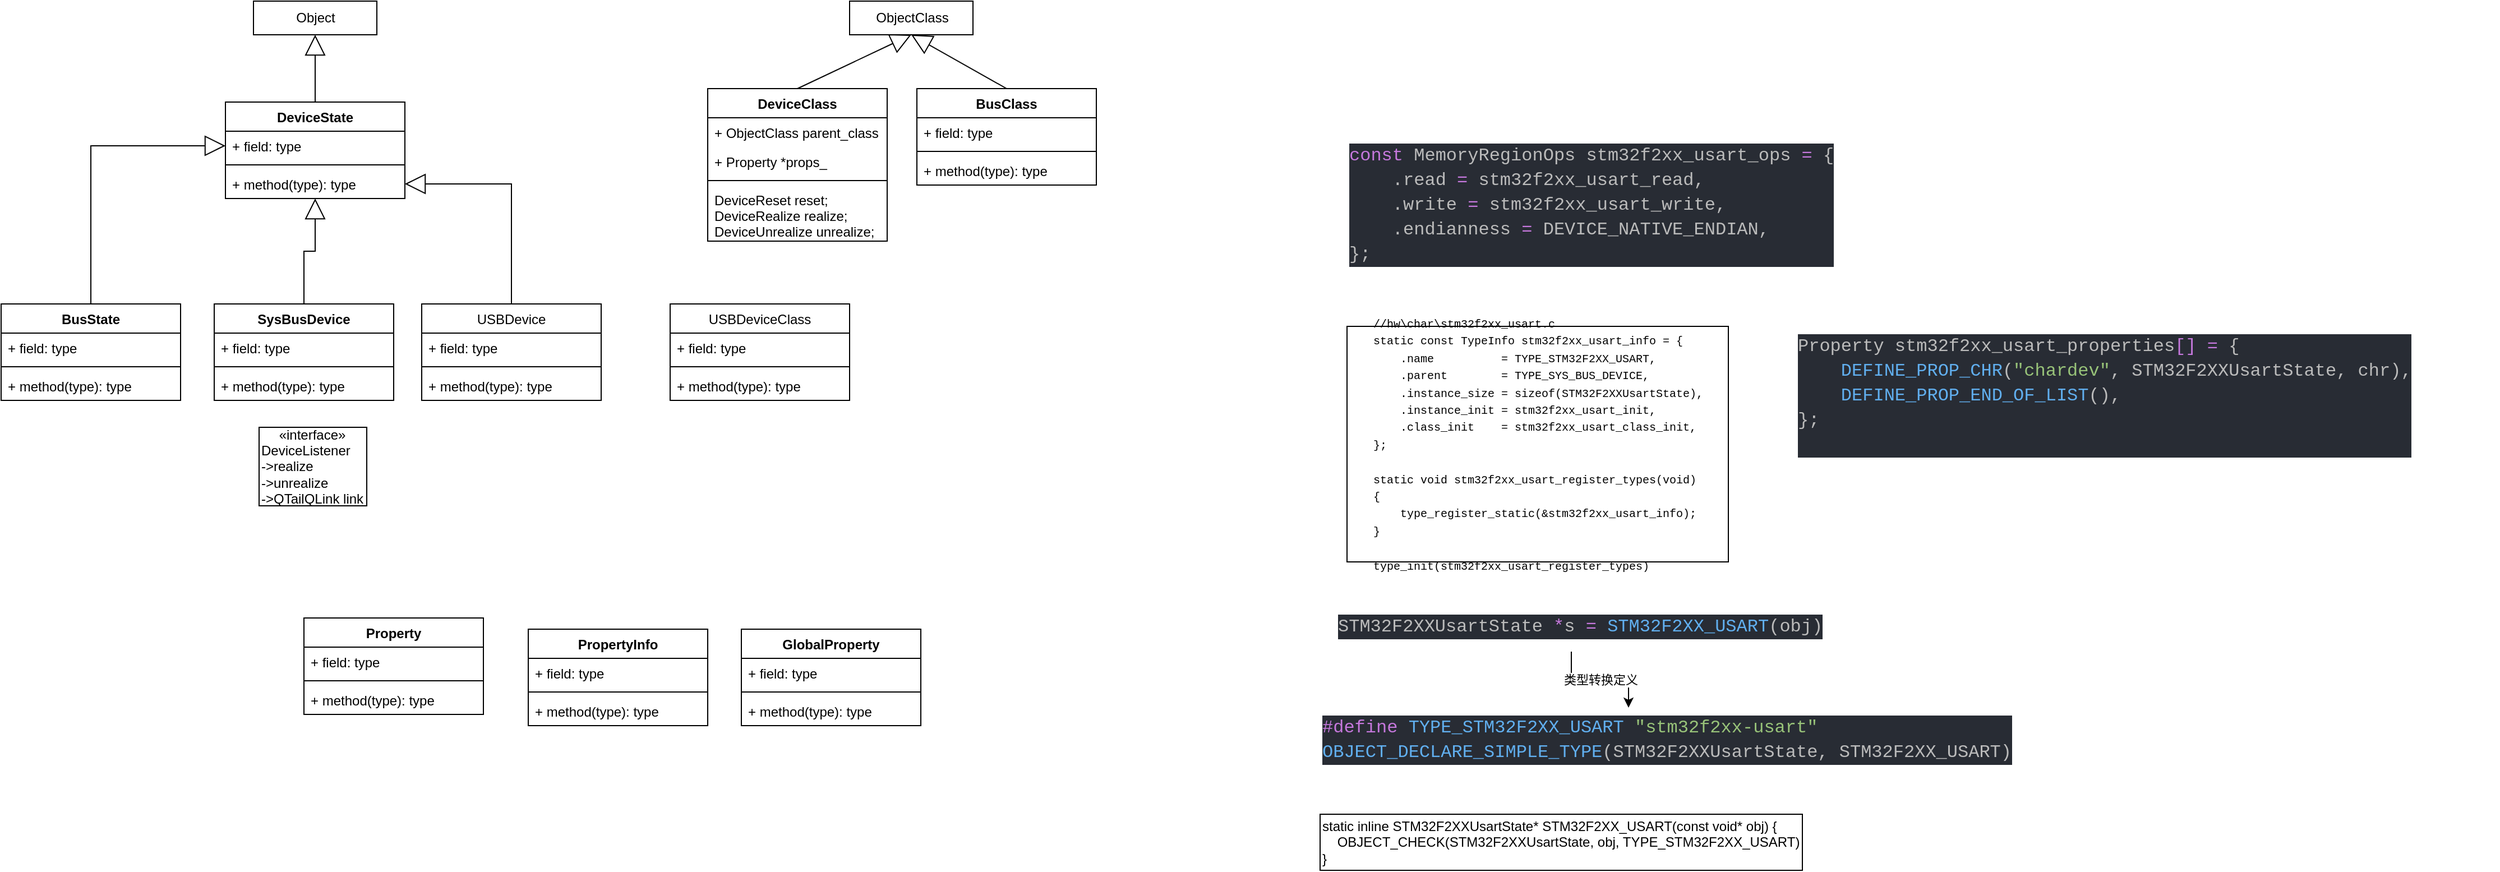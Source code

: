 <mxfile version="16.5.4" type="github">
  <diagram id="gYynSZKOYsOQM2wcODcH" name="Page-1">
    <mxGraphModel dx="2249" dy="2018" grid="1" gridSize="10" guides="1" tooltips="1" connect="1" arrows="1" fold="1" page="1" pageScale="1" pageWidth="827" pageHeight="1169" math="0" shadow="0">
      <root>
        <mxCell id="0" />
        <mxCell id="1" parent="0" />
        <mxCell id="OJSFKAHnHgMdeHk7zM6y-1" value="&lt;div style=&quot;color: rgb(187 , 187 , 187) ; font-family: &amp;#34;consolas&amp;#34; , &amp;#34;courier new&amp;#34; , monospace ; font-size: 10px ; font-style: normal ; font-weight: 400 ; letter-spacing: normal ; text-align: left ; text-indent: 0px ; text-transform: none ; word-spacing: 0px&quot;&gt;&lt;br&gt;&lt;/div&gt;" style="text;whiteSpace=wrap;html=1;rounded=0;strokeColor=none;fillColor=none;gradientColor=#ffffff;" vertex="1" parent="1">
          <mxGeometry x="1667" y="320" width="350" height="210" as="geometry" />
        </mxCell>
        <mxCell id="OJSFKAHnHgMdeHk7zM6y-3" value="&lt;div style=&quot;text-align: left&quot;&gt;&lt;div&gt;&lt;font face=&quot;consolas, courier new, monospace&quot;&gt;&lt;span style=&quot;font-size: 10px&quot;&gt;//&lt;/span&gt;&lt;/font&gt;&lt;span style=&quot;font-size: 10px&quot;&gt;&lt;font face=&quot;consolas, courier new, monospace&quot;&gt;hw\char\stm32f2xx_usart.c&lt;/font&gt;&lt;/span&gt;&lt;/div&gt;&lt;div&gt;&lt;font face=&quot;consolas, courier new, monospace&quot;&gt;&lt;span style=&quot;font-size: 10px&quot;&gt;static const TypeInfo stm32f2xx_usart_info = {&lt;/span&gt;&lt;/font&gt;&lt;/div&gt;&lt;div&gt;&lt;font face=&quot;consolas, courier new, monospace&quot;&gt;&lt;span style=&quot;font-size: 10px&quot;&gt;&amp;nbsp; &amp;nbsp; .name&amp;nbsp; &amp;nbsp; &amp;nbsp; &amp;nbsp; &amp;nbsp; = TYPE_STM32F2XX_USART,&lt;/span&gt;&lt;/font&gt;&lt;/div&gt;&lt;div&gt;&lt;font face=&quot;consolas, courier new, monospace&quot;&gt;&lt;span style=&quot;font-size: 10px&quot;&gt;&amp;nbsp; &amp;nbsp; .parent&amp;nbsp; &amp;nbsp; &amp;nbsp; &amp;nbsp; = TYPE_SYS_BUS_DEVICE,&lt;/span&gt;&lt;/font&gt;&lt;/div&gt;&lt;div&gt;&lt;font face=&quot;consolas, courier new, monospace&quot;&gt;&lt;span style=&quot;font-size: 10px&quot;&gt;&amp;nbsp; &amp;nbsp; .instance_size = sizeof(STM32F2XXUsartState),&lt;/span&gt;&lt;/font&gt;&lt;/div&gt;&lt;div&gt;&lt;font face=&quot;consolas, courier new, monospace&quot;&gt;&lt;span style=&quot;font-size: 10px&quot;&gt;&amp;nbsp; &amp;nbsp; .instance_init = stm32f2xx_usart_init,&lt;/span&gt;&lt;/font&gt;&lt;/div&gt;&lt;div&gt;&lt;font face=&quot;consolas, courier new, monospace&quot;&gt;&lt;span style=&quot;font-size: 10px&quot;&gt;&amp;nbsp; &amp;nbsp; .class_init&amp;nbsp; &amp;nbsp; = stm32f2xx_usart_class_init,&lt;/span&gt;&lt;/font&gt;&lt;/div&gt;&lt;div&gt;&lt;font face=&quot;consolas, courier new, monospace&quot;&gt;&lt;span style=&quot;font-size: 10px&quot;&gt;};&lt;/span&gt;&lt;/font&gt;&lt;/div&gt;&lt;div&gt;&lt;font face=&quot;consolas, courier new, monospace&quot;&gt;&lt;span style=&quot;font-size: 10px&quot;&gt;&lt;br&gt;&lt;/span&gt;&lt;/font&gt;&lt;/div&gt;&lt;div&gt;&lt;font face=&quot;consolas, courier new, monospace&quot;&gt;&lt;span style=&quot;font-size: 10px&quot;&gt;static void stm32f2xx_usart_register_types(void)&lt;/span&gt;&lt;/font&gt;&lt;/div&gt;&lt;div&gt;&lt;font face=&quot;consolas, courier new, monospace&quot;&gt;&lt;span style=&quot;font-size: 10px&quot;&gt;{&lt;/span&gt;&lt;/font&gt;&lt;/div&gt;&lt;div&gt;&lt;font face=&quot;consolas, courier new, monospace&quot;&gt;&lt;span style=&quot;font-size: 10px&quot;&gt;&amp;nbsp; &amp;nbsp; type_register_static(&amp;amp;stm32f2xx_usart_info);&lt;/span&gt;&lt;/font&gt;&lt;/div&gt;&lt;div&gt;&lt;font face=&quot;consolas, courier new, monospace&quot;&gt;&lt;span style=&quot;font-size: 10px&quot;&gt;}&lt;/span&gt;&lt;/font&gt;&lt;/div&gt;&lt;div&gt;&lt;font face=&quot;consolas, courier new, monospace&quot;&gt;&lt;span style=&quot;font-size: 10px&quot;&gt;&lt;br&gt;&lt;/span&gt;&lt;/font&gt;&lt;/div&gt;&lt;div&gt;&lt;font face=&quot;consolas, courier new, monospace&quot;&gt;&lt;span style=&quot;font-size: 10px&quot;&gt;type_init(stm32f2xx_usart_register_types)&lt;/span&gt;&lt;/font&gt;&lt;/div&gt;&lt;/div&gt;" style="html=1;rounded=0;strokeColor=default;fillColor=none;gradientColor=#ffffff;fontColor=#000000;" vertex="1" parent="1">
          <mxGeometry x="990" y="240" width="340" height="210" as="geometry" />
        </mxCell>
        <mxCell id="OJSFKAHnHgMdeHk7zM6y-4" value="&lt;div style=&quot;color: rgb(187 , 187 , 187) ; background-color: rgb(40 , 44 , 52) ; font-family: &amp;#34;consolas&amp;#34; , &amp;#34;courier new&amp;#34; , monospace ; font-weight: normal ; font-size: 16px ; line-height: 22px&quot;&gt;&lt;div&gt;&lt;span style=&quot;color: #c678dd&quot;&gt;const&lt;/span&gt;&lt;span style=&quot;color: #bbbbbb&quot;&gt;&amp;nbsp;MemoryRegionOps&amp;nbsp;stm32f2xx_usart_ops&amp;nbsp;&lt;/span&gt;&lt;span style=&quot;color: #c678dd&quot;&gt;=&lt;/span&gt;&lt;span style=&quot;color: #bbbbbb&quot;&gt;&amp;nbsp;{&lt;/span&gt;&lt;/div&gt;&lt;div&gt;&lt;span style=&quot;color: #bbbbbb&quot;&gt;&amp;nbsp;&amp;nbsp;&amp;nbsp;&amp;nbsp;.read&amp;nbsp;&lt;/span&gt;&lt;span style=&quot;color: #c678dd&quot;&gt;=&lt;/span&gt;&lt;span style=&quot;color: #bbbbbb&quot;&gt;&amp;nbsp;stm32f2xx_usart_read,&lt;/span&gt;&lt;/div&gt;&lt;div&gt;&lt;span style=&quot;color: #bbbbbb&quot;&gt;&amp;nbsp;&amp;nbsp;&amp;nbsp;&amp;nbsp;.write&amp;nbsp;&lt;/span&gt;&lt;span style=&quot;color: #c678dd&quot;&gt;=&lt;/span&gt;&lt;span style=&quot;color: #bbbbbb&quot;&gt;&amp;nbsp;stm32f2xx_usart_write,&lt;/span&gt;&lt;/div&gt;&lt;div&gt;&lt;span style=&quot;color: #bbbbbb&quot;&gt;&amp;nbsp;&amp;nbsp;&amp;nbsp;&amp;nbsp;.endianness&amp;nbsp;&lt;/span&gt;&lt;span style=&quot;color: #c678dd&quot;&gt;=&lt;/span&gt;&lt;span style=&quot;color: #bbbbbb&quot;&gt;&amp;nbsp;DEVICE_NATIVE_ENDIAN,&lt;/span&gt;&lt;/div&gt;&lt;div&gt;&lt;span style=&quot;color: #bbbbbb&quot;&gt;};&lt;/span&gt;&lt;/div&gt;&lt;/div&gt;" style="text;whiteSpace=wrap;html=1;fontColor=#000000;" vertex="1" parent="1">
          <mxGeometry x="990" y="70" width="480" height="130" as="geometry" />
        </mxCell>
        <mxCell id="OJSFKAHnHgMdeHk7zM6y-5" value="&lt;div style=&quot;color: rgb(187, 187, 187); background-color: rgb(40, 44, 52); font-family: consolas, &amp;quot;courier new&amp;quot;, monospace; font-weight: normal; font-size: 16px; line-height: 22px;&quot;&gt;&lt;div&gt;&lt;span style=&quot;color: #bbbbbb&quot;&gt;Property&amp;nbsp;stm32f2xx_usart_properties&lt;/span&gt;&lt;span style=&quot;color: #c678dd&quot;&gt;[]&lt;/span&gt;&lt;span style=&quot;color: #bbbbbb&quot;&gt;&amp;nbsp;&lt;/span&gt;&lt;span style=&quot;color: #c678dd&quot;&gt;=&lt;/span&gt;&lt;span style=&quot;color: #bbbbbb&quot;&gt;&amp;nbsp;{&lt;/span&gt;&lt;/div&gt;&lt;div&gt;&lt;span style=&quot;color: #bbbbbb&quot;&gt;&amp;nbsp;&amp;nbsp;&amp;nbsp;&amp;nbsp;&lt;/span&gt;&lt;span style=&quot;color: #61afef&quot;&gt;DEFINE_PROP_CHR&lt;/span&gt;&lt;span style=&quot;color: #bbbbbb&quot;&gt;(&lt;/span&gt;&lt;span style=&quot;color: #98c379&quot;&gt;&quot;chardev&quot;&lt;/span&gt;&lt;span style=&quot;color: #bbbbbb&quot;&gt;,&amp;nbsp;STM32F2XXUsartState,&amp;nbsp;chr),&lt;/span&gt;&lt;/div&gt;&lt;div&gt;&lt;span style=&quot;color: #bbbbbb&quot;&gt;&amp;nbsp;&amp;nbsp;&amp;nbsp;&amp;nbsp;&lt;/span&gt;&lt;span style=&quot;color: #61afef&quot;&gt;DEFINE_PROP_END_OF_LIST&lt;/span&gt;&lt;span style=&quot;color: #bbbbbb&quot;&gt;(),&lt;/span&gt;&lt;/div&gt;&lt;div&gt;&lt;span style=&quot;color: #bbbbbb&quot;&gt;};&lt;/span&gt;&lt;/div&gt;&lt;br&gt;&lt;/div&gt;" style="text;whiteSpace=wrap;html=1;fontColor=#000000;" vertex="1" parent="1">
          <mxGeometry x="1390" y="240" width="530" height="130" as="geometry" />
        </mxCell>
        <mxCell id="OJSFKAHnHgMdeHk7zM6y-6" value="&lt;div style=&quot;color: rgb(187, 187, 187); background-color: rgb(40, 44, 52); font-family: consolas, &amp;quot;courier new&amp;quot;, monospace; font-weight: normal; font-size: 16px; line-height: 22px;&quot;&gt;&lt;div&gt;&lt;span style=&quot;color: #c678dd&quot;&gt;#define&lt;/span&gt;&lt;span style=&quot;color: #bbbbbb&quot;&gt;&amp;nbsp;&lt;/span&gt;&lt;span style=&quot;color: #61afef&quot;&gt;TYPE_STM32F2XX_USART&lt;/span&gt;&lt;span style=&quot;color: #bbbbbb&quot;&gt;&amp;nbsp;&lt;/span&gt;&lt;span style=&quot;color: #98c379&quot;&gt;&quot;stm32f2xx-usart&quot;&lt;/span&gt;&lt;/div&gt;&lt;div&gt;&lt;span style=&quot;color: #61afef&quot;&gt;OBJECT_DECLARE_SIMPLE_TYPE&lt;/span&gt;&lt;span style=&quot;color: #bbbbbb&quot;&gt;(STM32F2XXUsartState,&amp;nbsp;STM32F2XX_USART)&lt;/span&gt;&lt;/div&gt;&lt;/div&gt;" style="text;whiteSpace=wrap;html=1;fontColor=#000000;" vertex="1" parent="1">
          <mxGeometry x="966" y="580" width="550" height="60" as="geometry" />
        </mxCell>
        <mxCell id="OJSFKAHnHgMdeHk7zM6y-8" value="SysBusDevice" style="swimlane;fontStyle=1;align=center;verticalAlign=top;childLayout=stackLayout;horizontal=1;startSize=26;horizontalStack=0;resizeParent=1;resizeParentMax=0;resizeLast=0;collapsible=1;marginBottom=0;rounded=0;fontColor=#000000;strokeColor=default;fillColor=none;gradientColor=#ffffff;" vertex="1" parent="1">
          <mxGeometry x="-20" y="220" width="160" height="86" as="geometry" />
        </mxCell>
        <mxCell id="OJSFKAHnHgMdeHk7zM6y-9" value="+ field: type" style="text;strokeColor=none;fillColor=none;align=left;verticalAlign=top;spacingLeft=4;spacingRight=4;overflow=hidden;rotatable=0;points=[[0,0.5],[1,0.5]];portConstraint=eastwest;rounded=0;fontColor=#000000;" vertex="1" parent="OJSFKAHnHgMdeHk7zM6y-8">
          <mxGeometry y="26" width="160" height="26" as="geometry" />
        </mxCell>
        <mxCell id="OJSFKAHnHgMdeHk7zM6y-10" value="" style="line;strokeWidth=1;fillColor=none;align=left;verticalAlign=middle;spacingTop=-1;spacingLeft=3;spacingRight=3;rotatable=0;labelPosition=right;points=[];portConstraint=eastwest;rounded=0;fontColor=#000000;" vertex="1" parent="OJSFKAHnHgMdeHk7zM6y-8">
          <mxGeometry y="52" width="160" height="8" as="geometry" />
        </mxCell>
        <mxCell id="OJSFKAHnHgMdeHk7zM6y-11" value="+ method(type): type" style="text;strokeColor=none;fillColor=none;align=left;verticalAlign=top;spacingLeft=4;spacingRight=4;overflow=hidden;rotatable=0;points=[[0,0.5],[1,0.5]];portConstraint=eastwest;rounded=0;fontColor=#000000;" vertex="1" parent="OJSFKAHnHgMdeHk7zM6y-8">
          <mxGeometry y="60" width="160" height="26" as="geometry" />
        </mxCell>
        <mxCell id="OJSFKAHnHgMdeHk7zM6y-13" value="DeviceState" style="swimlane;fontStyle=1;align=center;verticalAlign=top;childLayout=stackLayout;horizontal=1;startSize=26;horizontalStack=0;resizeParent=1;resizeParentMax=0;resizeLast=0;collapsible=1;marginBottom=0;rounded=0;fontColor=#000000;strokeColor=default;fillColor=none;gradientColor=#ffffff;" vertex="1" parent="1">
          <mxGeometry x="-10" y="40" width="160" height="86" as="geometry" />
        </mxCell>
        <mxCell id="OJSFKAHnHgMdeHk7zM6y-14" value="+ field: type" style="text;strokeColor=none;fillColor=none;align=left;verticalAlign=top;spacingLeft=4;spacingRight=4;overflow=hidden;rotatable=0;points=[[0,0.5],[1,0.5]];portConstraint=eastwest;rounded=0;fontColor=#000000;" vertex="1" parent="OJSFKAHnHgMdeHk7zM6y-13">
          <mxGeometry y="26" width="160" height="26" as="geometry" />
        </mxCell>
        <mxCell id="OJSFKAHnHgMdeHk7zM6y-15" value="" style="line;strokeWidth=1;fillColor=none;align=left;verticalAlign=middle;spacingTop=-1;spacingLeft=3;spacingRight=3;rotatable=0;labelPosition=right;points=[];portConstraint=eastwest;rounded=0;fontColor=#000000;" vertex="1" parent="OJSFKAHnHgMdeHk7zM6y-13">
          <mxGeometry y="52" width="160" height="8" as="geometry" />
        </mxCell>
        <mxCell id="OJSFKAHnHgMdeHk7zM6y-16" value="+ method(type): type" style="text;strokeColor=none;fillColor=none;align=left;verticalAlign=top;spacingLeft=4;spacingRight=4;overflow=hidden;rotatable=0;points=[[0,0.5],[1,0.5]];portConstraint=eastwest;rounded=0;fontColor=#000000;" vertex="1" parent="OJSFKAHnHgMdeHk7zM6y-13">
          <mxGeometry y="60" width="160" height="26" as="geometry" />
        </mxCell>
        <mxCell id="OJSFKAHnHgMdeHk7zM6y-17" value="" style="endArrow=block;endSize=16;endFill=0;html=1;rounded=0;fontColor=#000000;exitX=0.5;exitY=0;exitDx=0;exitDy=0;edgeStyle=orthogonalEdgeStyle;" edge="1" parent="1" source="OJSFKAHnHgMdeHk7zM6y-8" target="OJSFKAHnHgMdeHk7zM6y-16">
          <mxGeometry width="160" relative="1" as="geometry">
            <mxPoint x="250" y="360" as="sourcePoint" />
            <mxPoint x="210" y="150" as="targetPoint" />
            <Array as="points">
              <mxPoint x="60" y="173" />
              <mxPoint x="70" y="173" />
            </Array>
          </mxGeometry>
        </mxCell>
        <mxCell id="OJSFKAHnHgMdeHk7zM6y-26" value="Object" style="html=1;rounded=0;fontColor=#000000;strokeColor=default;fillColor=none;gradientColor=#ffffff;" vertex="1" parent="1">
          <mxGeometry x="15" y="-50" width="110" height="30" as="geometry" />
        </mxCell>
        <mxCell id="OJSFKAHnHgMdeHk7zM6y-27" value="" style="endArrow=block;endSize=16;endFill=0;html=1;rounded=0;fontColor=#000000;" edge="1" parent="1" source="OJSFKAHnHgMdeHk7zM6y-13" target="OJSFKAHnHgMdeHk7zM6y-26">
          <mxGeometry width="160" relative="1" as="geometry">
            <mxPoint x="50" y="190" as="sourcePoint" />
            <mxPoint x="80.877" y="146" as="targetPoint" />
          </mxGeometry>
        </mxCell>
        <mxCell id="OJSFKAHnHgMdeHk7zM6y-28" value="Property" style="swimlane;fontStyle=1;align=center;verticalAlign=top;childLayout=stackLayout;horizontal=1;startSize=26;horizontalStack=0;resizeParent=1;resizeParentMax=0;resizeLast=0;collapsible=1;marginBottom=0;rounded=0;fontColor=#000000;strokeColor=default;fillColor=none;gradientColor=#ffffff;" vertex="1" parent="1">
          <mxGeometry x="60" y="500" width="160" height="86" as="geometry" />
        </mxCell>
        <mxCell id="OJSFKAHnHgMdeHk7zM6y-29" value="+ field: type" style="text;strokeColor=none;fillColor=none;align=left;verticalAlign=top;spacingLeft=4;spacingRight=4;overflow=hidden;rotatable=0;points=[[0,0.5],[1,0.5]];portConstraint=eastwest;rounded=0;fontColor=#000000;" vertex="1" parent="OJSFKAHnHgMdeHk7zM6y-28">
          <mxGeometry y="26" width="160" height="26" as="geometry" />
        </mxCell>
        <mxCell id="OJSFKAHnHgMdeHk7zM6y-30" value="" style="line;strokeWidth=1;fillColor=none;align=left;verticalAlign=middle;spacingTop=-1;spacingLeft=3;spacingRight=3;rotatable=0;labelPosition=right;points=[];portConstraint=eastwest;rounded=0;fontColor=#000000;" vertex="1" parent="OJSFKAHnHgMdeHk7zM6y-28">
          <mxGeometry y="52" width="160" height="8" as="geometry" />
        </mxCell>
        <mxCell id="OJSFKAHnHgMdeHk7zM6y-31" value="+ method(type): type" style="text;strokeColor=none;fillColor=none;align=left;verticalAlign=top;spacingLeft=4;spacingRight=4;overflow=hidden;rotatable=0;points=[[0,0.5],[1,0.5]];portConstraint=eastwest;rounded=0;fontColor=#000000;" vertex="1" parent="OJSFKAHnHgMdeHk7zM6y-28">
          <mxGeometry y="60" width="160" height="26" as="geometry" />
        </mxCell>
        <mxCell id="OJSFKAHnHgMdeHk7zM6y-32" value="PropertyInfo" style="swimlane;fontStyle=1;align=center;verticalAlign=top;childLayout=stackLayout;horizontal=1;startSize=26;horizontalStack=0;resizeParent=1;resizeParentMax=0;resizeLast=0;collapsible=1;marginBottom=0;rounded=0;fontColor=#000000;strokeColor=default;fillColor=none;gradientColor=#ffffff;" vertex="1" parent="1">
          <mxGeometry x="260" y="510" width="160" height="86" as="geometry" />
        </mxCell>
        <mxCell id="OJSFKAHnHgMdeHk7zM6y-33" value="+ field: type" style="text;strokeColor=none;fillColor=none;align=left;verticalAlign=top;spacingLeft=4;spacingRight=4;overflow=hidden;rotatable=0;points=[[0,0.5],[1,0.5]];portConstraint=eastwest;rounded=0;fontColor=#000000;" vertex="1" parent="OJSFKAHnHgMdeHk7zM6y-32">
          <mxGeometry y="26" width="160" height="26" as="geometry" />
        </mxCell>
        <mxCell id="OJSFKAHnHgMdeHk7zM6y-34" value="" style="line;strokeWidth=1;fillColor=none;align=left;verticalAlign=middle;spacingTop=-1;spacingLeft=3;spacingRight=3;rotatable=0;labelPosition=right;points=[];portConstraint=eastwest;rounded=0;fontColor=#000000;" vertex="1" parent="OJSFKAHnHgMdeHk7zM6y-32">
          <mxGeometry y="52" width="160" height="8" as="geometry" />
        </mxCell>
        <mxCell id="OJSFKAHnHgMdeHk7zM6y-35" value="+ method(type): type" style="text;strokeColor=none;fillColor=none;align=left;verticalAlign=top;spacingLeft=4;spacingRight=4;overflow=hidden;rotatable=0;points=[[0,0.5],[1,0.5]];portConstraint=eastwest;rounded=0;fontColor=#000000;" vertex="1" parent="OJSFKAHnHgMdeHk7zM6y-32">
          <mxGeometry y="60" width="160" height="26" as="geometry" />
        </mxCell>
        <mxCell id="OJSFKAHnHgMdeHk7zM6y-36" value="GlobalProperty" style="swimlane;fontStyle=1;align=center;verticalAlign=top;childLayout=stackLayout;horizontal=1;startSize=26;horizontalStack=0;resizeParent=1;resizeParentMax=0;resizeLast=0;collapsible=1;marginBottom=0;rounded=0;fontColor=#000000;strokeColor=default;fillColor=none;gradientColor=#ffffff;" vertex="1" parent="1">
          <mxGeometry x="450" y="510" width="160" height="86" as="geometry" />
        </mxCell>
        <mxCell id="OJSFKAHnHgMdeHk7zM6y-37" value="+ field: type" style="text;strokeColor=none;fillColor=none;align=left;verticalAlign=top;spacingLeft=4;spacingRight=4;overflow=hidden;rotatable=0;points=[[0,0.5],[1,0.5]];portConstraint=eastwest;rounded=0;fontColor=#000000;" vertex="1" parent="OJSFKAHnHgMdeHk7zM6y-36">
          <mxGeometry y="26" width="160" height="26" as="geometry" />
        </mxCell>
        <mxCell id="OJSFKAHnHgMdeHk7zM6y-38" value="" style="line;strokeWidth=1;fillColor=none;align=left;verticalAlign=middle;spacingTop=-1;spacingLeft=3;spacingRight=3;rotatable=0;labelPosition=right;points=[];portConstraint=eastwest;rounded=0;fontColor=#000000;" vertex="1" parent="OJSFKAHnHgMdeHk7zM6y-36">
          <mxGeometry y="52" width="160" height="8" as="geometry" />
        </mxCell>
        <mxCell id="OJSFKAHnHgMdeHk7zM6y-39" value="+ method(type): type" style="text;strokeColor=none;fillColor=none;align=left;verticalAlign=top;spacingLeft=4;spacingRight=4;overflow=hidden;rotatable=0;points=[[0,0.5],[1,0.5]];portConstraint=eastwest;rounded=0;fontColor=#000000;" vertex="1" parent="OJSFKAHnHgMdeHk7zM6y-36">
          <mxGeometry y="60" width="160" height="26" as="geometry" />
        </mxCell>
        <mxCell id="OJSFKAHnHgMdeHk7zM6y-40" value="BusState" style="swimlane;fontStyle=1;align=center;verticalAlign=top;childLayout=stackLayout;horizontal=1;startSize=26;horizontalStack=0;resizeParent=1;resizeParentMax=0;resizeLast=0;collapsible=1;marginBottom=0;rounded=0;fontColor=#000000;strokeColor=default;fillColor=none;gradientColor=#ffffff;" vertex="1" parent="1">
          <mxGeometry x="-210" y="220" width="160" height="86" as="geometry" />
        </mxCell>
        <mxCell id="OJSFKAHnHgMdeHk7zM6y-41" value="+ field: type" style="text;strokeColor=none;fillColor=none;align=left;verticalAlign=top;spacingLeft=4;spacingRight=4;overflow=hidden;rotatable=0;points=[[0,0.5],[1,0.5]];portConstraint=eastwest;rounded=0;fontColor=#000000;" vertex="1" parent="OJSFKAHnHgMdeHk7zM6y-40">
          <mxGeometry y="26" width="160" height="26" as="geometry" />
        </mxCell>
        <mxCell id="OJSFKAHnHgMdeHk7zM6y-42" value="" style="line;strokeWidth=1;fillColor=none;align=left;verticalAlign=middle;spacingTop=-1;spacingLeft=3;spacingRight=3;rotatable=0;labelPosition=right;points=[];portConstraint=eastwest;rounded=0;fontColor=#000000;" vertex="1" parent="OJSFKAHnHgMdeHk7zM6y-40">
          <mxGeometry y="52" width="160" height="8" as="geometry" />
        </mxCell>
        <mxCell id="OJSFKAHnHgMdeHk7zM6y-43" value="+ method(type): type" style="text;strokeColor=none;fillColor=none;align=left;verticalAlign=top;spacingLeft=4;spacingRight=4;overflow=hidden;rotatable=0;points=[[0,0.5],[1,0.5]];portConstraint=eastwest;rounded=0;fontColor=#000000;" vertex="1" parent="OJSFKAHnHgMdeHk7zM6y-40">
          <mxGeometry y="60" width="160" height="26" as="geometry" />
        </mxCell>
        <mxCell id="OJSFKAHnHgMdeHk7zM6y-44" value="" style="endArrow=block;endSize=16;endFill=0;html=1;rounded=0;fontColor=#000000;exitX=0.5;exitY=0;exitDx=0;exitDy=0;entryX=0;entryY=0.5;entryDx=0;entryDy=0;edgeStyle=orthogonalEdgeStyle;" edge="1" parent="1" source="OJSFKAHnHgMdeHk7zM6y-40" target="OJSFKAHnHgMdeHk7zM6y-14">
          <mxGeometry width="160" relative="1" as="geometry">
            <mxPoint x="240" y="230" as="sourcePoint" />
            <mxPoint x="230" y="160" as="targetPoint" />
          </mxGeometry>
        </mxCell>
        <mxCell id="OJSFKAHnHgMdeHk7zM6y-51" value="BusClass" style="swimlane;fontStyle=1;align=center;verticalAlign=top;childLayout=stackLayout;horizontal=1;startSize=26;horizontalStack=0;resizeParent=1;resizeParentMax=0;resizeLast=0;collapsible=1;marginBottom=0;rounded=0;fontColor=#000000;strokeColor=default;fillColor=none;gradientColor=#ffffff;" vertex="1" parent="1">
          <mxGeometry x="606.5" y="28" width="160" height="86" as="geometry" />
        </mxCell>
        <mxCell id="OJSFKAHnHgMdeHk7zM6y-52" value="+ field: type" style="text;strokeColor=none;fillColor=none;align=left;verticalAlign=top;spacingLeft=4;spacingRight=4;overflow=hidden;rotatable=0;points=[[0,0.5],[1,0.5]];portConstraint=eastwest;rounded=0;fontColor=#000000;" vertex="1" parent="OJSFKAHnHgMdeHk7zM6y-51">
          <mxGeometry y="26" width="160" height="26" as="geometry" />
        </mxCell>
        <mxCell id="OJSFKAHnHgMdeHk7zM6y-53" value="" style="line;strokeWidth=1;fillColor=none;align=left;verticalAlign=middle;spacingTop=-1;spacingLeft=3;spacingRight=3;rotatable=0;labelPosition=right;points=[];portConstraint=eastwest;rounded=0;fontColor=#000000;" vertex="1" parent="OJSFKAHnHgMdeHk7zM6y-51">
          <mxGeometry y="52" width="160" height="8" as="geometry" />
        </mxCell>
        <mxCell id="OJSFKAHnHgMdeHk7zM6y-54" value="+ method(type): type" style="text;strokeColor=none;fillColor=none;align=left;verticalAlign=top;spacingLeft=4;spacingRight=4;overflow=hidden;rotatable=0;points=[[0,0.5],[1,0.5]];portConstraint=eastwest;rounded=0;fontColor=#000000;" vertex="1" parent="OJSFKAHnHgMdeHk7zM6y-51">
          <mxGeometry y="60" width="160" height="26" as="geometry" />
        </mxCell>
        <mxCell id="OJSFKAHnHgMdeHk7zM6y-55" value="ObjectClass" style="html=1;rounded=0;fontColor=#000000;strokeColor=default;fillColor=none;gradientColor=#ffffff;" vertex="1" parent="1">
          <mxGeometry x="546.5" y="-50" width="110" height="30" as="geometry" />
        </mxCell>
        <mxCell id="OJSFKAHnHgMdeHk7zM6y-56" value="" style="endArrow=block;endSize=16;endFill=0;html=1;rounded=0;fontColor=#000000;exitX=0.5;exitY=0;exitDx=0;exitDy=0;entryX=0.5;entryY=1;entryDx=0;entryDy=0;" edge="1" parent="1" source="OJSFKAHnHgMdeHk7zM6y-51" target="OJSFKAHnHgMdeHk7zM6y-55">
          <mxGeometry width="160" relative="1" as="geometry">
            <mxPoint x="326.5" y="230" as="sourcePoint" />
            <mxPoint x="317.994" y="156" as="targetPoint" />
          </mxGeometry>
        </mxCell>
        <mxCell id="OJSFKAHnHgMdeHk7zM6y-61" value="&lt;div style=&quot;text-align: center&quot;&gt;&lt;span&gt;«interface»&lt;/span&gt;&lt;/div&gt;&lt;div&gt;&lt;span&gt;DeviceListener&lt;/span&gt;&lt;/div&gt;&lt;div&gt;&lt;span&gt;-&amp;gt;realize&lt;/span&gt;&lt;/div&gt;&lt;div&gt;&lt;span&gt;-&amp;gt;unrealize&lt;/span&gt;&lt;/div&gt;&lt;div&gt;&lt;span&gt;-&amp;gt;QTailQLink link&lt;/span&gt;&lt;/div&gt;" style="html=1;rounded=0;fontColor=#000000;strokeColor=default;fillColor=none;gradientColor=#ffffff;fontStyle=0;align=left;" vertex="1" parent="1">
          <mxGeometry x="20" y="330" width="96" height="70" as="geometry" />
        </mxCell>
        <mxCell id="OJSFKAHnHgMdeHk7zM6y-64" value="DeviceClass" style="swimlane;fontStyle=1;align=center;verticalAlign=top;childLayout=stackLayout;horizontal=1;startSize=26;horizontalStack=0;resizeParent=1;resizeParentMax=0;resizeLast=0;collapsible=1;marginBottom=0;rounded=0;fontColor=#000000;strokeColor=default;fillColor=none;gradientColor=#ffffff;" vertex="1" parent="1">
          <mxGeometry x="420" y="28" width="160" height="136" as="geometry" />
        </mxCell>
        <mxCell id="OJSFKAHnHgMdeHk7zM6y-65" value="+ ObjectClass parent_class" style="text;strokeColor=none;fillColor=none;align=left;verticalAlign=top;spacingLeft=4;spacingRight=4;overflow=hidden;rotatable=0;points=[[0,0.5],[1,0.5]];portConstraint=eastwest;rounded=0;fontColor=#000000;" vertex="1" parent="OJSFKAHnHgMdeHk7zM6y-64">
          <mxGeometry y="26" width="160" height="26" as="geometry" />
        </mxCell>
        <mxCell id="OJSFKAHnHgMdeHk7zM6y-69" value="+ Property *props_" style="text;strokeColor=none;fillColor=none;align=left;verticalAlign=top;spacingLeft=4;spacingRight=4;overflow=hidden;rotatable=0;points=[[0,0.5],[1,0.5]];portConstraint=eastwest;rounded=0;fontColor=#000000;" vertex="1" parent="OJSFKAHnHgMdeHk7zM6y-64">
          <mxGeometry y="52" width="160" height="26" as="geometry" />
        </mxCell>
        <mxCell id="OJSFKAHnHgMdeHk7zM6y-66" value="" style="line;strokeWidth=1;fillColor=none;align=left;verticalAlign=middle;spacingTop=-1;spacingLeft=3;spacingRight=3;rotatable=0;labelPosition=right;points=[];portConstraint=eastwest;rounded=0;fontColor=#000000;" vertex="1" parent="OJSFKAHnHgMdeHk7zM6y-64">
          <mxGeometry y="78" width="160" height="8" as="geometry" />
        </mxCell>
        <mxCell id="OJSFKAHnHgMdeHk7zM6y-67" value="DeviceReset reset;&#xa;DeviceRealize realize;&#xa;DeviceUnrealize unrealize;" style="text;strokeColor=none;fillColor=none;align=left;verticalAlign=top;spacingLeft=4;spacingRight=4;overflow=hidden;rotatable=0;points=[[0,0.5],[1,0.5]];portConstraint=eastwest;rounded=0;fontColor=#000000;" vertex="1" parent="OJSFKAHnHgMdeHk7zM6y-64">
          <mxGeometry y="86" width="160" height="50" as="geometry" />
        </mxCell>
        <mxCell id="OJSFKAHnHgMdeHk7zM6y-68" value="" style="endArrow=block;endSize=16;endFill=0;html=1;rounded=0;fontColor=#000000;exitX=0.5;exitY=0;exitDx=0;exitDy=0;entryX=0.5;entryY=1;entryDx=0;entryDy=0;" edge="1" parent="1" source="OJSFKAHnHgMdeHk7zM6y-64" target="OJSFKAHnHgMdeHk7zM6y-55">
          <mxGeometry width="160" relative="1" as="geometry">
            <mxPoint x="706.5" y="50" as="sourcePoint" />
            <mxPoint x="565.5" y="-10" as="targetPoint" />
          </mxGeometry>
        </mxCell>
        <mxCell id="OJSFKAHnHgMdeHk7zM6y-70" value="USBDevice" style="swimlane;fontStyle=0;align=center;verticalAlign=top;childLayout=stackLayout;horizontal=1;startSize=26;horizontalStack=0;resizeParent=1;resizeParentMax=0;resizeLast=0;collapsible=1;marginBottom=0;rounded=0;fontColor=#000000;strokeColor=default;fillColor=none;gradientColor=#ffffff;" vertex="1" parent="1">
          <mxGeometry x="165" y="220" width="160" height="86" as="geometry" />
        </mxCell>
        <mxCell id="OJSFKAHnHgMdeHk7zM6y-71" value="+ field: type" style="text;strokeColor=none;fillColor=none;align=left;verticalAlign=top;spacingLeft=4;spacingRight=4;overflow=hidden;rotatable=0;points=[[0,0.5],[1,0.5]];portConstraint=eastwest;rounded=0;fontColor=#000000;" vertex="1" parent="OJSFKAHnHgMdeHk7zM6y-70">
          <mxGeometry y="26" width="160" height="26" as="geometry" />
        </mxCell>
        <mxCell id="OJSFKAHnHgMdeHk7zM6y-72" value="" style="line;strokeWidth=1;fillColor=none;align=left;verticalAlign=middle;spacingTop=-1;spacingLeft=3;spacingRight=3;rotatable=0;labelPosition=right;points=[];portConstraint=eastwest;rounded=0;fontColor=#000000;" vertex="1" parent="OJSFKAHnHgMdeHk7zM6y-70">
          <mxGeometry y="52" width="160" height="8" as="geometry" />
        </mxCell>
        <mxCell id="OJSFKAHnHgMdeHk7zM6y-73" value="+ method(type): type" style="text;strokeColor=none;fillColor=none;align=left;verticalAlign=top;spacingLeft=4;spacingRight=4;overflow=hidden;rotatable=0;points=[[0,0.5],[1,0.5]];portConstraint=eastwest;rounded=0;fontColor=#000000;" vertex="1" parent="OJSFKAHnHgMdeHk7zM6y-70">
          <mxGeometry y="60" width="160" height="26" as="geometry" />
        </mxCell>
        <mxCell id="OJSFKAHnHgMdeHk7zM6y-74" value="USBDeviceClass" style="swimlane;fontStyle=0;align=center;verticalAlign=top;childLayout=stackLayout;horizontal=1;startSize=26;horizontalStack=0;resizeParent=1;resizeParentMax=0;resizeLast=0;collapsible=1;marginBottom=0;rounded=0;fontColor=#000000;strokeColor=default;fillColor=none;gradientColor=#ffffff;" vertex="1" parent="1">
          <mxGeometry x="386.5" y="220" width="160" height="86" as="geometry" />
        </mxCell>
        <mxCell id="OJSFKAHnHgMdeHk7zM6y-75" value="+ field: type" style="text;strokeColor=none;fillColor=none;align=left;verticalAlign=top;spacingLeft=4;spacingRight=4;overflow=hidden;rotatable=0;points=[[0,0.5],[1,0.5]];portConstraint=eastwest;rounded=0;fontColor=#000000;" vertex="1" parent="OJSFKAHnHgMdeHk7zM6y-74">
          <mxGeometry y="26" width="160" height="26" as="geometry" />
        </mxCell>
        <mxCell id="OJSFKAHnHgMdeHk7zM6y-76" value="" style="line;strokeWidth=1;fillColor=none;align=left;verticalAlign=middle;spacingTop=-1;spacingLeft=3;spacingRight=3;rotatable=0;labelPosition=right;points=[];portConstraint=eastwest;rounded=0;fontColor=#000000;" vertex="1" parent="OJSFKAHnHgMdeHk7zM6y-74">
          <mxGeometry y="52" width="160" height="8" as="geometry" />
        </mxCell>
        <mxCell id="OJSFKAHnHgMdeHk7zM6y-77" value="+ method(type): type" style="text;strokeColor=none;fillColor=none;align=left;verticalAlign=top;spacingLeft=4;spacingRight=4;overflow=hidden;rotatable=0;points=[[0,0.5],[1,0.5]];portConstraint=eastwest;rounded=0;fontColor=#000000;" vertex="1" parent="OJSFKAHnHgMdeHk7zM6y-74">
          <mxGeometry y="60" width="160" height="26" as="geometry" />
        </mxCell>
        <mxCell id="OJSFKAHnHgMdeHk7zM6y-80" value="" style="endArrow=block;endSize=16;endFill=0;html=1;rounded=0;fontColor=#000000;exitX=0.5;exitY=0;exitDx=0;exitDy=0;edgeStyle=orthogonalEdgeStyle;" edge="1" parent="1" source="OJSFKAHnHgMdeHk7zM6y-70" target="OJSFKAHnHgMdeHk7zM6y-16">
          <mxGeometry width="160" relative="1" as="geometry">
            <mxPoint x="220" y="200" as="sourcePoint" />
            <mxPoint x="380" y="200" as="targetPoint" />
          </mxGeometry>
        </mxCell>
        <mxCell id="OJSFKAHnHgMdeHk7zM6y-83" value="类型转换定义" style="edgeStyle=orthogonalEdgeStyle;rounded=0;orthogonalLoop=1;jettySize=auto;html=1;fontColor=#000000;" edge="1" parent="1" source="OJSFKAHnHgMdeHk7zM6y-81" target="OJSFKAHnHgMdeHk7zM6y-6">
          <mxGeometry relative="1" as="geometry" />
        </mxCell>
        <mxCell id="OJSFKAHnHgMdeHk7zM6y-81" value="&lt;div style=&quot;color: rgb(187, 187, 187); background-color: rgb(40, 44, 52); font-family: consolas, &amp;quot;courier new&amp;quot;, monospace; font-weight: normal; font-size: 16px; line-height: 22px;&quot;&gt;&lt;div&gt;&lt;span style=&quot;color: #bbbbbb&quot;&gt;STM32F2XXUsartState&amp;nbsp;&lt;/span&gt;&lt;span style=&quot;color: #c678dd&quot;&gt;*&lt;/span&gt;&lt;span style=&quot;color: #bbbbbb&quot;&gt;s&amp;nbsp;&lt;/span&gt;&lt;span style=&quot;color: #c678dd&quot;&gt;=&lt;/span&gt;&lt;span style=&quot;color: #bbbbbb&quot;&gt;&amp;nbsp;&lt;/span&gt;&lt;span style=&quot;color: #61afef&quot;&gt;STM32F2XX_USART&lt;/span&gt;&lt;span style=&quot;color: #bbbbbb&quot;&gt;(obj)&lt;/span&gt;&lt;/div&gt;&lt;/div&gt;" style="text;whiteSpace=wrap;html=1;fontColor=#000000;" vertex="1" parent="1">
          <mxGeometry x="980" y="490" width="420" height="40" as="geometry" />
        </mxCell>
        <mxCell id="OJSFKAHnHgMdeHk7zM6y-84" value="&lt;div style=&quot;color: rgb(187 , 187 , 187) ; background-color: rgb(40 , 44 , 52) ; font-family: &amp;#34;consolas&amp;#34; , &amp;#34;courier new&amp;#34; , monospace ; font-size: 16px ; line-height: 22px&quot;&gt;&lt;br&gt;&lt;/div&gt;" style="text;html=1;align=center;verticalAlign=middle;resizable=0;points=[];autosize=1;strokeColor=none;fillColor=none;fontColor=#000000;" vertex="1" parent="1">
          <mxGeometry x="1050" y="695" width="20" height="30" as="geometry" />
        </mxCell>
        <mxCell id="OJSFKAHnHgMdeHk7zM6y-86" value="&lt;div&gt;static inline STM32F2XXUsartState*&amp;nbsp;&lt;span&gt;STM32F2XX_USART(const void* obj) {&lt;/span&gt;&lt;/div&gt;&lt;div&gt;&lt;span&gt;&lt;/span&gt;&amp;nbsp; &amp;nbsp; OBJECT_CHECK(STM32F2XXUsartState, obj, TYPE_STM32F2XX_USART)&lt;/div&gt;&lt;div&gt;}&lt;/div&gt;" style="html=1;rounded=0;fontColor=#000000;strokeColor=default;fillColor=none;gradientColor=#ffffff;align=left;" vertex="1" parent="1">
          <mxGeometry x="966" y="675" width="430" height="50" as="geometry" />
        </mxCell>
      </root>
    </mxGraphModel>
  </diagram>
</mxfile>
